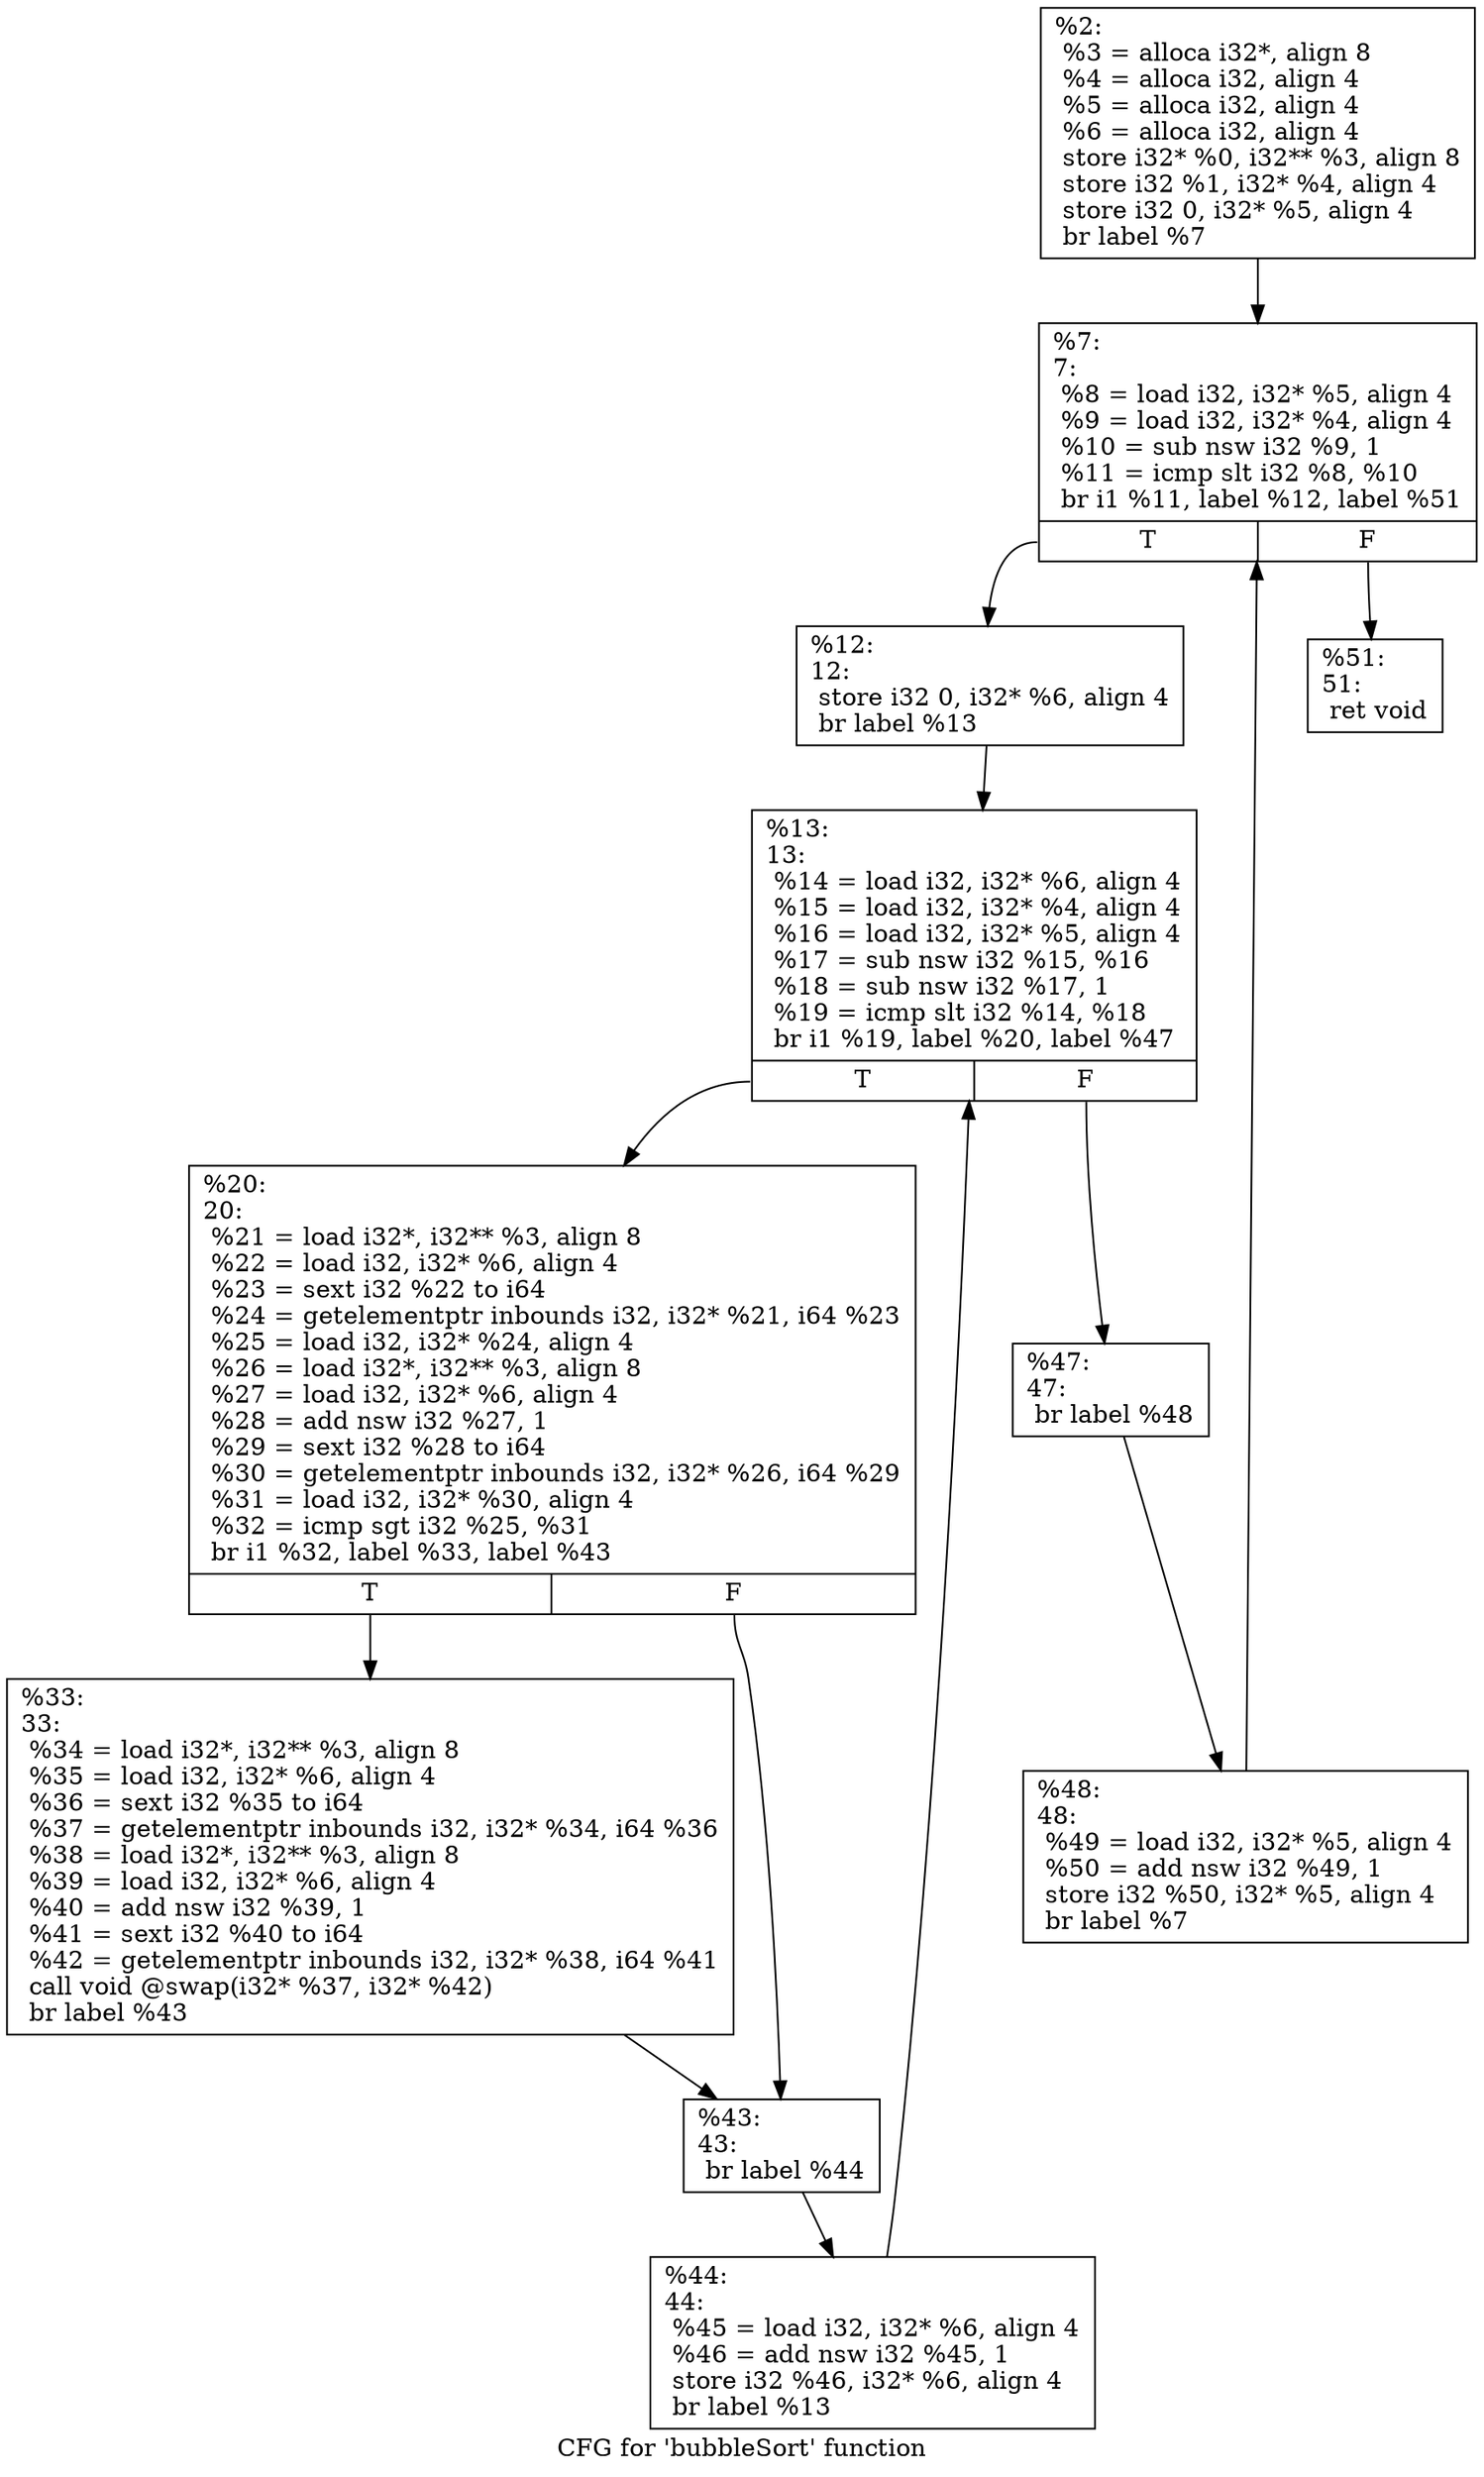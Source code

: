 digraph "CFG for 'bubbleSort' function" {
	label="CFG for 'bubbleSort' function";

	Node0x62e79c0 [shape=record,label="{%2:\l  %3 = alloca i32*, align 8\l  %4 = alloca i32, align 4\l  %5 = alloca i32, align 4\l  %6 = alloca i32, align 4\l  store i32* %0, i32** %3, align 8\l  store i32 %1, i32* %4, align 4\l  store i32 0, i32* %5, align 4\l  br label %7\l}"];
	Node0x62e79c0 -> Node0x62e7dd0;
	Node0x62e7dd0 [shape=record,label="{%7:\l7:                                                \l  %8 = load i32, i32* %5, align 4\l  %9 = load i32, i32* %4, align 4\l  %10 = sub nsw i32 %9, 1\l  %11 = icmp slt i32 %8, %10\l  br i1 %11, label %12, label %51\l|{<s0>T|<s1>F}}"];
	Node0x62e7dd0:s0 -> Node0x62e7b40;
	Node0x62e7dd0:s1 -> Node0x62e8020;
	Node0x62e7b40 [shape=record,label="{%12:\l12:                                               \l  store i32 0, i32* %6, align 4\l  br label %13\l}"];
	Node0x62e7b40 -> Node0x62e8130;
	Node0x62e8130 [shape=record,label="{%13:\l13:                                               \l  %14 = load i32, i32* %6, align 4\l  %15 = load i32, i32* %4, align 4\l  %16 = load i32, i32* %5, align 4\l  %17 = sub nsw i32 %15, %16\l  %18 = sub nsw i32 %17, 1\l  %19 = icmp slt i32 %14, %18\l  br i1 %19, label %20, label %47\l|{<s0>T|<s1>F}}"];
	Node0x62e8130:s0 -> Node0x62e8450;
	Node0x62e8130:s1 -> Node0x62e84a0;
	Node0x62e8450 [shape=record,label="{%20:\l20:                                               \l  %21 = load i32*, i32** %3, align 8\l  %22 = load i32, i32* %6, align 4\l  %23 = sext i32 %22 to i64\l  %24 = getelementptr inbounds i32, i32* %21, i64 %23\l  %25 = load i32, i32* %24, align 4\l  %26 = load i32*, i32** %3, align 8\l  %27 = load i32, i32* %6, align 4\l  %28 = add nsw i32 %27, 1\l  %29 = sext i32 %28 to i64\l  %30 = getelementptr inbounds i32, i32* %26, i64 %29\l  %31 = load i32, i32* %30, align 4\l  %32 = icmp sgt i32 %25, %31\l  br i1 %32, label %33, label %43\l|{<s0>T|<s1>F}}"];
	Node0x62e8450:s0 -> Node0x62e8c20;
	Node0x62e8450:s1 -> Node0x62e8c70;
	Node0x62e8c20 [shape=record,label="{%33:\l33:                                               \l  %34 = load i32*, i32** %3, align 8\l  %35 = load i32, i32* %6, align 4\l  %36 = sext i32 %35 to i64\l  %37 = getelementptr inbounds i32, i32* %34, i64 %36\l  %38 = load i32*, i32** %3, align 8\l  %39 = load i32, i32* %6, align 4\l  %40 = add nsw i32 %39, 1\l  %41 = sext i32 %40 to i64\l  %42 = getelementptr inbounds i32, i32* %38, i64 %41\l  call void @swap(i32* %37, i32* %42)\l  br label %43\l}"];
	Node0x62e8c20 -> Node0x62e8c70;
	Node0x62e8c70 [shape=record,label="{%43:\l43:                                               \l  br label %44\l}"];
	Node0x62e8c70 -> Node0x62e9200;
	Node0x62e9200 [shape=record,label="{%44:\l44:                                               \l  %45 = load i32, i32* %6, align 4\l  %46 = add nsw i32 %45, 1\l  store i32 %46, i32* %6, align 4\l  br label %13\l}"];
	Node0x62e9200 -> Node0x62e8130;
	Node0x62e84a0 [shape=record,label="{%47:\l47:                                               \l  br label %48\l}"];
	Node0x62e84a0 -> Node0x62e9460;
	Node0x62e9460 [shape=record,label="{%48:\l48:                                               \l  %49 = load i32, i32* %5, align 4\l  %50 = add nsw i32 %49, 1\l  store i32 %50, i32* %5, align 4\l  br label %7\l}"];
	Node0x62e9460 -> Node0x62e7dd0;
	Node0x62e8020 [shape=record,label="{%51:\l51:                                               \l  ret void\l}"];
}
